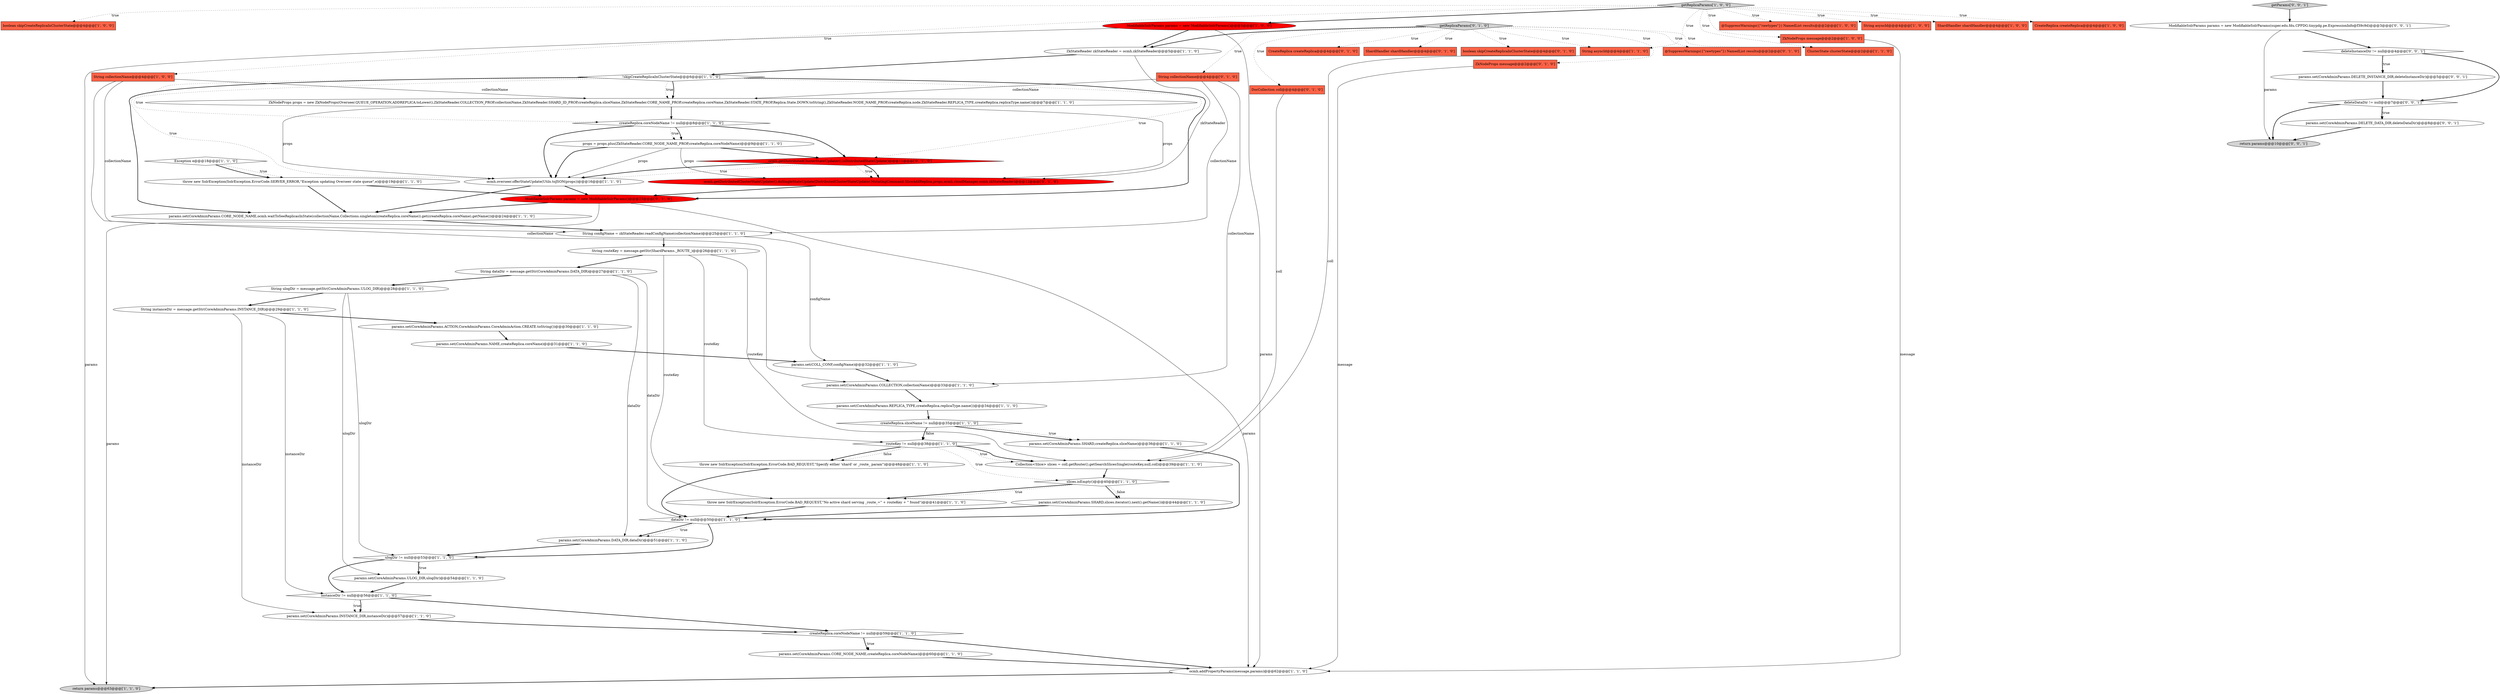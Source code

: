 digraph {
8 [style = filled, label = "boolean skipCreateReplicaInClusterState@@@4@@@['1', '0', '0']", fillcolor = tomato, shape = box image = "AAA0AAABBB1BBB"];
41 [style = filled, label = "ZkNodeProps props = new ZkNodeProps(Overseer.QUEUE_OPERATION,ADDREPLICA.toLower(),ZkStateReader.COLLECTION_PROP,collectionName,ZkStateReader.SHARD_ID_PROP,createReplica.sliceName,ZkStateReader.CORE_NAME_PROP,createReplica.coreName,ZkStateReader.STATE_PROP,Replica.State.DOWN.toString(),ZkStateReader.NODE_NAME_PROP,createReplica.node,ZkStateReader.REPLICA_TYPE,createReplica.replicaType.name())@@@7@@@['1', '1', '0']", fillcolor = white, shape = ellipse image = "AAA0AAABBB1BBB"];
7 [style = filled, label = "params.set(CoreAdminParams.INSTANCE_DIR,instanceDir)@@@57@@@['1', '1', '0']", fillcolor = white, shape = ellipse image = "AAA0AAABBB1BBB"];
55 [style = filled, label = "getReplicaParams['0', '1', '0']", fillcolor = lightgray, shape = diamond image = "AAA0AAABBB2BBB"];
5 [style = filled, label = "throw new SolrException(SolrException.ErrorCode.BAD_REQUEST,\"No active shard serving _route_=\" + routeKey + \" found\")@@@41@@@['1', '1', '0']", fillcolor = white, shape = ellipse image = "AAA0AAABBB1BBB"];
23 [style = filled, label = "!skipCreateReplicaInClusterState@@@6@@@['1', '1', '0']", fillcolor = white, shape = diamond image = "AAA0AAABBB1BBB"];
27 [style = filled, label = "String ulogDir = message.getStr(CoreAdminParams.ULOG_DIR)@@@28@@@['1', '1', '0']", fillcolor = white, shape = ellipse image = "AAA0AAABBB1BBB"];
45 [style = filled, label = "Collection<Slice> slices = coll.getRouter().getSearchSlicesSingle(routeKey,null,coll)@@@39@@@['1', '1', '0']", fillcolor = white, shape = ellipse image = "AAA0AAABBB1BBB"];
53 [style = filled, label = "@SuppressWarnings({\"rawtypes\"}) NamedList results@@@2@@@['0', '1', '0']", fillcolor = tomato, shape = box image = "AAA0AAABBB2BBB"];
47 [style = filled, label = "createReplica.sliceName != null@@@35@@@['1', '1', '0']", fillcolor = white, shape = diamond image = "AAA0AAABBB1BBB"];
19 [style = filled, label = "params.set(CoreAdminParams.CORE_NODE_NAME,createReplica.coreNodeName)@@@60@@@['1', '1', '0']", fillcolor = white, shape = ellipse image = "AAA0AAABBB1BBB"];
37 [style = filled, label = "instanceDir != null@@@56@@@['1', '1', '0']", fillcolor = white, shape = diamond image = "AAA0AAABBB1BBB"];
46 [style = filled, label = "createReplica.coreNodeName != null@@@8@@@['1', '1', '0']", fillcolor = white, shape = diamond image = "AAA0AAABBB1BBB"];
58 [style = filled, label = "CreateReplica createReplica@@@4@@@['0', '1', '0']", fillcolor = tomato, shape = box image = "AAA0AAABBB2BBB"];
31 [style = filled, label = "params.set(CoreAdminParams.SHARD,createReplica.sliceName)@@@36@@@['1', '1', '0']", fillcolor = white, shape = ellipse image = "AAA0AAABBB1BBB"];
63 [style = filled, label = "getParams['0', '0', '1']", fillcolor = lightgray, shape = diamond image = "AAA0AAABBB3BBB"];
18 [style = filled, label = "params.set(CoreAdminParams.REPLICA_TYPE,createReplica.replicaType.name())@@@34@@@['1', '1', '0']", fillcolor = white, shape = ellipse image = "AAA0AAABBB1BBB"];
40 [style = filled, label = "props = props.plus(ZkStateReader.CORE_NODE_NAME_PROP,createReplica.coreNodeName)@@@9@@@['1', '1', '0']", fillcolor = white, shape = ellipse image = "AAA0AAABBB1BBB"];
6 [style = filled, label = "ulogDir != null@@@53@@@['1', '1', '0']", fillcolor = white, shape = diamond image = "AAA0AAABBB1BBB"];
28 [style = filled, label = "slices.isEmpty()@@@40@@@['1', '1', '0']", fillcolor = white, shape = diamond image = "AAA0AAABBB1BBB"];
38 [style = filled, label = "createReplica.coreNodeName != null@@@59@@@['1', '1', '0']", fillcolor = white, shape = diamond image = "AAA0AAABBB1BBB"];
42 [style = filled, label = "params.set(CoreAdminParams.ACTION,CoreAdminParams.CoreAdminAction.CREATE.toString())@@@30@@@['1', '1', '0']", fillcolor = white, shape = ellipse image = "AAA0AAABBB1BBB"];
33 [style = filled, label = "getReplicaParams['1', '0', '0']", fillcolor = lightgray, shape = diamond image = "AAA0AAABBB1BBB"];
44 [style = filled, label = "String asyncId@@@4@@@['1', '1', '0']", fillcolor = tomato, shape = box image = "AAA0AAABBB1BBB"];
24 [style = filled, label = "String dataDir = message.getStr(CoreAdminParams.DATA_DIR)@@@27@@@['1', '1', '0']", fillcolor = white, shape = ellipse image = "AAA0AAABBB1BBB"];
12 [style = filled, label = "String instanceDir = message.getStr(CoreAdminParams.INSTANCE_DIR)@@@29@@@['1', '1', '0']", fillcolor = white, shape = ellipse image = "AAA0AAABBB1BBB"];
60 [style = filled, label = "return params@@@10@@@['0', '0', '1']", fillcolor = lightgray, shape = ellipse image = "AAA0AAABBB3BBB"];
9 [style = filled, label = "Exception e@@@18@@@['1', '1', '0']", fillcolor = white, shape = diamond image = "AAA0AAABBB1BBB"];
22 [style = filled, label = "ocmh.addPropertyParams(message,params)@@@62@@@['1', '1', '0']", fillcolor = white, shape = ellipse image = "AAA0AAABBB1BBB"];
43 [style = filled, label = "params.set(CoreAdminParams.NAME,createReplica.coreName)@@@31@@@['1', '1', '0']", fillcolor = white, shape = ellipse image = "AAA0AAABBB1BBB"];
49 [style = filled, label = "ZkNodeProps message@@@2@@@['0', '1', '0']", fillcolor = tomato, shape = box image = "AAA0AAABBB2BBB"];
15 [style = filled, label = "@SuppressWarnings({\"rawtypes\"}) NamedList results@@@2@@@['1', '0', '0']", fillcolor = tomato, shape = box image = "AAA0AAABBB1BBB"];
48 [style = filled, label = "ModifiableSolrParams params = new ModifiableSolrParams()@@@23@@@['0', '1', '0']", fillcolor = red, shape = ellipse image = "AAA1AAABBB2BBB"];
51 [style = filled, label = "ShardHandler shardHandler@@@4@@@['0', '1', '0']", fillcolor = tomato, shape = box image = "AAA0AAABBB2BBB"];
10 [style = filled, label = "dataDir != null@@@50@@@['1', '1', '0']", fillcolor = white, shape = diamond image = "AAA0AAABBB1BBB"];
1 [style = filled, label = "ModifiableSolrParams params = new ModifiableSolrParams()@@@5@@@['1', '0', '0']", fillcolor = red, shape = ellipse image = "AAA1AAABBB1BBB"];
34 [style = filled, label = "String asyncId@@@4@@@['1', '0', '0']", fillcolor = tomato, shape = box image = "AAA0AAABBB1BBB"];
36 [style = filled, label = "ZkStateReader zkStateReader = ocmh.zkStateReader@@@5@@@['1', '1', '0']", fillcolor = white, shape = ellipse image = "AAA0AAABBB1BBB"];
64 [style = filled, label = "params.set(CoreAdminParams.DELETE_INSTANCE_DIR,deleteInstanceDir)@@@5@@@['0', '0', '1']", fillcolor = white, shape = ellipse image = "AAA0AAABBB3BBB"];
0 [style = filled, label = "params.set(CoreAdminParams.COLLECTION,collectionName)@@@33@@@['1', '1', '0']", fillcolor = white, shape = ellipse image = "AAA0AAABBB1BBB"];
56 [style = filled, label = "String collectionName@@@4@@@['0', '1', '0']", fillcolor = tomato, shape = box image = "AAA0AAABBB2BBB"];
61 [style = filled, label = "deleteInstanceDir != null@@@4@@@['0', '0', '1']", fillcolor = white, shape = diamond image = "AAA0AAABBB3BBB"];
52 [style = filled, label = "boolean skipCreateReplicaInClusterState@@@4@@@['0', '1', '0']", fillcolor = tomato, shape = box image = "AAA0AAABBB2BBB"];
30 [style = filled, label = "ClusterState clusterState@@@2@@@['1', '1', '0']", fillcolor = tomato, shape = box image = "AAA0AAABBB1BBB"];
39 [style = filled, label = "params.set(CoreAdminParams.DATA_DIR,dataDir)@@@51@@@['1', '1', '0']", fillcolor = white, shape = ellipse image = "AAA0AAABBB1BBB"];
54 [style = filled, label = "DocCollection coll@@@4@@@['0', '1', '0']", fillcolor = tomato, shape = box image = "AAA0AAABBB2BBB"];
3 [style = filled, label = "params.set(CoreAdminParams.ULOG_DIR,ulogDir)@@@54@@@['1', '1', '0']", fillcolor = white, shape = ellipse image = "AAA0AAABBB1BBB"];
21 [style = filled, label = "ocmh.overseer.offerStateUpdate(Utils.toJSON(props))@@@16@@@['1', '1', '0']", fillcolor = white, shape = ellipse image = "AAA0AAABBB1BBB"];
29 [style = filled, label = "throw new SolrException(SolrException.ErrorCode.BAD_REQUEST,\"Specify either 'shard' or _route_ param\")@@@48@@@['1', '1', '0']", fillcolor = white, shape = ellipse image = "AAA0AAABBB1BBB"];
57 [style = filled, label = "ocmh.getDistributedClusterStateUpdater().isDistributedStateUpdate()@@@11@@@['0', '1', '0']", fillcolor = red, shape = diamond image = "AAA1AAABBB2BBB"];
26 [style = filled, label = "ShardHandler shardHandler@@@4@@@['1', '0', '0']", fillcolor = tomato, shape = box image = "AAA0AAABBB1BBB"];
13 [style = filled, label = "routeKey != null@@@38@@@['1', '1', '0']", fillcolor = white, shape = diamond image = "AAA0AAABBB1BBB"];
11 [style = filled, label = "String collectionName@@@4@@@['1', '0', '0']", fillcolor = tomato, shape = box image = "AAA0AAABBB1BBB"];
35 [style = filled, label = "CreateReplica createReplica@@@4@@@['1', '0', '0']", fillcolor = tomato, shape = box image = "AAA0AAABBB1BBB"];
62 [style = filled, label = "params.set(CoreAdminParams.DELETE_DATA_DIR,deleteDataDir)@@@8@@@['0', '0', '1']", fillcolor = white, shape = ellipse image = "AAA0AAABBB3BBB"];
32 [style = filled, label = "params.set(COLL_CONF,configName)@@@32@@@['1', '1', '0']", fillcolor = white, shape = ellipse image = "AAA0AAABBB1BBB"];
50 [style = filled, label = "ocmh.getDistributedClusterStateUpdater().doSingleStateUpdate(DistributedClusterStateUpdater.MutatingCommand.SliceAddReplica,props,ocmh.cloudManager,ocmh.zkStateReader)@@@12@@@['0', '1', '0']", fillcolor = red, shape = ellipse image = "AAA1AAABBB2BBB"];
2 [style = filled, label = "throw new SolrException(SolrException.ErrorCode.SERVER_ERROR,\"Exception updating Overseer state queue\",e)@@@19@@@['1', '1', '0']", fillcolor = white, shape = ellipse image = "AAA0AAABBB1BBB"];
4 [style = filled, label = "String configName = zkStateReader.readConfigName(collectionName)@@@25@@@['1', '1', '0']", fillcolor = white, shape = ellipse image = "AAA0AAABBB1BBB"];
16 [style = filled, label = "ZkNodeProps message@@@2@@@['1', '0', '0']", fillcolor = tomato, shape = box image = "AAA0AAABBB1BBB"];
25 [style = filled, label = "params.set(CoreAdminParams.SHARD,slices.iterator().next().getName())@@@44@@@['1', '1', '0']", fillcolor = white, shape = ellipse image = "AAA0AAABBB1BBB"];
14 [style = filled, label = "params.set(CoreAdminParams.CORE_NODE_NAME,ocmh.waitToSeeReplicasInState(collectionName,Collections.singleton(createReplica.coreName)).get(createReplica.coreName).getName())@@@24@@@['1', '1', '0']", fillcolor = white, shape = ellipse image = "AAA0AAABBB1BBB"];
65 [style = filled, label = "ModifiableSolrParams params = new ModifiableSolrParams(super.edu.fdu.CPPDG.tinypdg.pe.ExpressionInfo@f39c9d)@@@3@@@['0', '0', '1']", fillcolor = white, shape = ellipse image = "AAA0AAABBB3BBB"];
17 [style = filled, label = "String routeKey = message.getStr(ShardParams._ROUTE_)@@@26@@@['1', '1', '0']", fillcolor = white, shape = ellipse image = "AAA0AAABBB1BBB"];
59 [style = filled, label = "deleteDataDir != null@@@7@@@['0', '0', '1']", fillcolor = white, shape = diamond image = "AAA0AAABBB3BBB"];
20 [style = filled, label = "return params@@@63@@@['1', '1', '0']", fillcolor = lightgray, shape = ellipse image = "AAA0AAABBB1BBB"];
6->3 [style = bold, label=""];
55->36 [style = bold, label=""];
13->28 [style = dotted, label="true"];
32->0 [style = bold, label=""];
38->19 [style = dotted, label="true"];
16->22 [style = solid, label="message"];
56->4 [style = solid, label="collectionName"];
21->48 [style = bold, label=""];
54->45 [style = solid, label="coll"];
39->6 [style = bold, label=""];
17->13 [style = solid, label="routeKey"];
59->62 [style = bold, label=""];
12->42 [style = bold, label=""];
61->59 [style = bold, label=""];
23->46 [style = dotted, label="true"];
33->26 [style = dotted, label="true"];
61->64 [style = bold, label=""];
46->21 [style = bold, label=""];
59->62 [style = dotted, label="true"];
33->35 [style = dotted, label="true"];
10->39 [style = bold, label=""];
41->21 [style = solid, label="props"];
37->38 [style = bold, label=""];
2->14 [style = bold, label=""];
13->45 [style = bold, label=""];
33->16 [style = dotted, label="true"];
28->25 [style = bold, label=""];
11->41 [style = solid, label="collectionName"];
25->10 [style = bold, label=""];
61->64 [style = dotted, label="true"];
36->50 [style = solid, label="zkStateReader"];
6->3 [style = dotted, label="true"];
47->13 [style = dotted, label="false"];
24->27 [style = bold, label=""];
41->50 [style = solid, label="props"];
44->45 [style = solid, label="coll"];
11->4 [style = solid, label="collectionName"];
27->3 [style = solid, label="ulogDir"];
5->10 [style = bold, label=""];
33->11 [style = dotted, label="true"];
23->57 [style = dotted, label="true"];
46->40 [style = dotted, label="true"];
28->5 [style = bold, label=""];
59->60 [style = bold, label=""];
27->12 [style = bold, label=""];
37->7 [style = dotted, label="true"];
56->0 [style = solid, label="collectionName"];
9->2 [style = bold, label=""];
33->44 [style = dotted, label="true"];
62->60 [style = bold, label=""];
23->21 [style = dotted, label="true"];
43->32 [style = bold, label=""];
10->39 [style = dotted, label="true"];
23->41 [style = dotted, label="true"];
12->37 [style = solid, label="instanceDir"];
23->48 [style = bold, label=""];
23->14 [style = bold, label=""];
48->22 [style = solid, label="params"];
22->20 [style = bold, label=""];
57->50 [style = dotted, label="true"];
57->21 [style = bold, label=""];
55->53 [style = dotted, label="true"];
56->41 [style = solid, label="collectionName"];
41->46 [style = bold, label=""];
65->61 [style = bold, label=""];
55->44 [style = dotted, label="true"];
46->40 [style = bold, label=""];
19->22 [style = bold, label=""];
40->21 [style = bold, label=""];
14->4 [style = bold, label=""];
55->56 [style = dotted, label="true"];
2->48 [style = bold, label=""];
13->45 [style = dotted, label="true"];
57->21 [style = dotted, label="true"];
63->65 [style = bold, label=""];
4->17 [style = bold, label=""];
3->37 [style = bold, label=""];
55->49 [style = dotted, label="true"];
18->47 [style = bold, label=""];
24->39 [style = solid, label="dataDir"];
55->58 [style = dotted, label="true"];
47->31 [style = bold, label=""];
48->14 [style = bold, label=""];
1->22 [style = solid, label="params"];
23->41 [style = bold, label=""];
50->48 [style = bold, label=""];
64->59 [style = bold, label=""];
47->13 [style = bold, label=""];
10->6 [style = bold, label=""];
28->25 [style = dotted, label="false"];
37->7 [style = bold, label=""];
38->19 [style = bold, label=""];
55->30 [style = dotted, label="true"];
6->37 [style = bold, label=""];
40->50 [style = solid, label="props"];
31->10 [style = bold, label=""];
33->8 [style = dotted, label="true"];
29->10 [style = bold, label=""];
0->18 [style = bold, label=""];
46->57 [style = bold, label=""];
21->14 [style = bold, label=""];
49->22 [style = solid, label="message"];
42->43 [style = bold, label=""];
13->29 [style = dotted, label="false"];
65->60 [style = solid, label="params"];
57->50 [style = bold, label=""];
33->34 [style = dotted, label="true"];
27->6 [style = solid, label="ulogDir"];
33->1 [style = bold, label=""];
45->28 [style = bold, label=""];
47->31 [style = dotted, label="true"];
1->36 [style = bold, label=""];
33->30 [style = dotted, label="true"];
24->10 [style = solid, label="dataDir"];
40->57 [style = bold, label=""];
55->52 [style = dotted, label="true"];
55->54 [style = dotted, label="true"];
12->7 [style = solid, label="instanceDir"];
28->5 [style = dotted, label="true"];
7->38 [style = bold, label=""];
13->29 [style = bold, label=""];
17->24 [style = bold, label=""];
36->23 [style = bold, label=""];
33->15 [style = dotted, label="true"];
11->0 [style = solid, label="collectionName"];
9->2 [style = dotted, label="true"];
4->32 [style = solid, label="configName"];
48->20 [style = solid, label="params"];
17->45 [style = solid, label="routeKey"];
1->20 [style = solid, label="params"];
55->51 [style = dotted, label="true"];
40->21 [style = solid, label="props"];
38->22 [style = bold, label=""];
17->5 [style = solid, label="routeKey"];
}
